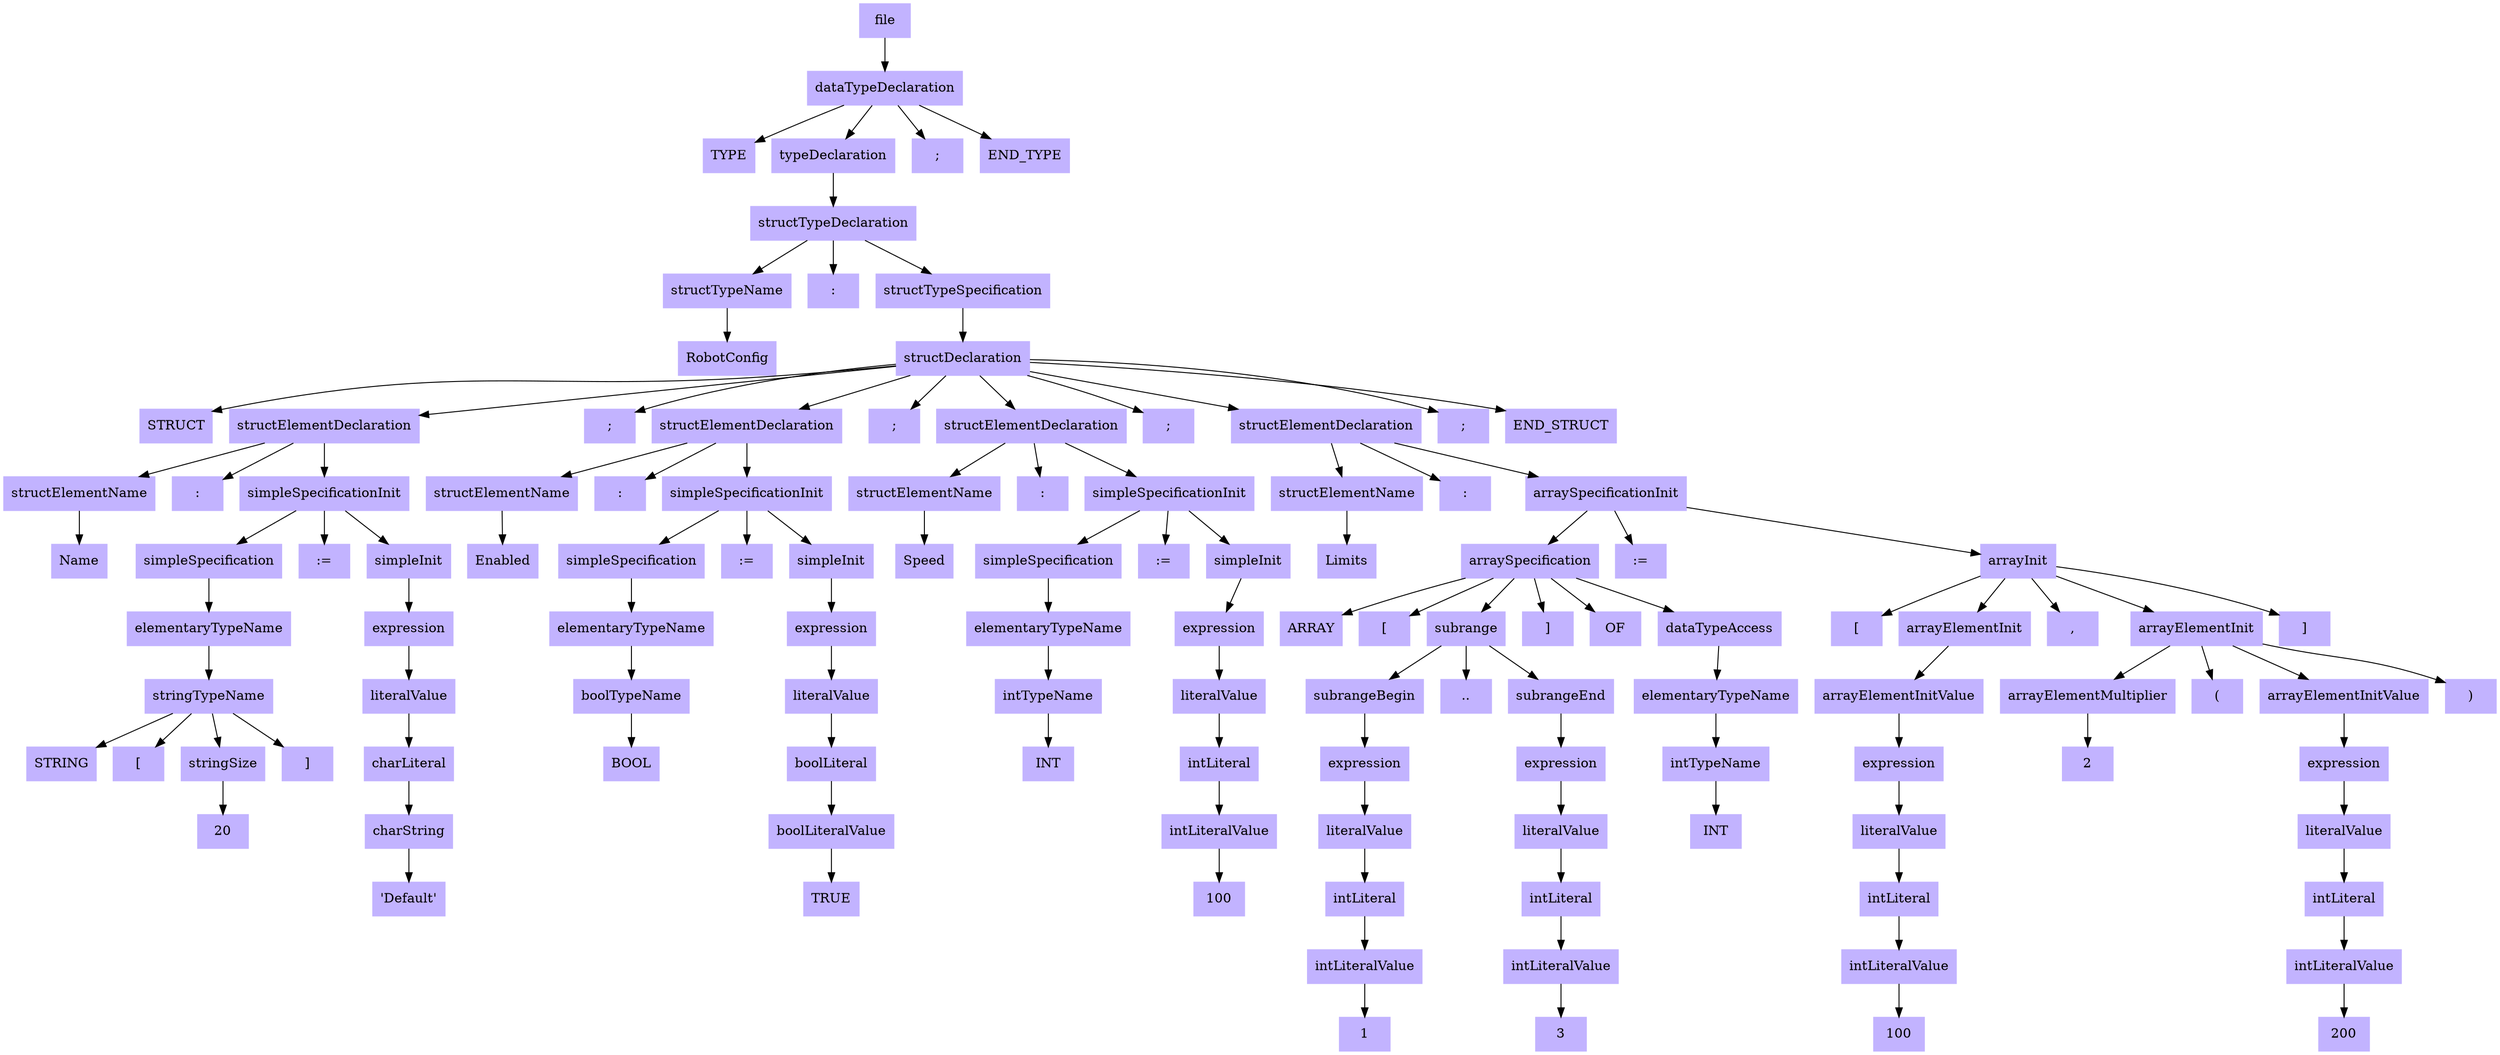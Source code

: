 digraph ParseTree {
node [shape=box, style=filled, color=".7 .3 1.0"];
node0 [label="file"];
node1 [label="dataTypeDeclaration"];
node0 -> node1;
node2 [label="TYPE"];
node1 -> node2;
node3 [label="typeDeclaration"];
node1 -> node3;
node4 [label="structTypeDeclaration"];
node3 -> node4;
node5 [label="structTypeName"];
node4 -> node5;
node6 [label="RobotConfig"];
node5 -> node6;
node7 [label=":"];
node4 -> node7;
node8 [label="structTypeSpecification"];
node4 -> node8;
node9 [label="structDeclaration"];
node8 -> node9;
node10 [label="STRUCT"];
node9 -> node10;
node11 [label="structElementDeclaration"];
node9 -> node11;
node12 [label="structElementName"];
node11 -> node12;
node13 [label="Name"];
node12 -> node13;
node14 [label=":"];
node11 -> node14;
node15 [label="simpleSpecificationInit"];
node11 -> node15;
node16 [label="simpleSpecification"];
node15 -> node16;
node17 [label="elementaryTypeName"];
node16 -> node17;
node18 [label="stringTypeName"];
node17 -> node18;
node19 [label="STRING"];
node18 -> node19;
node20 [label="["];
node18 -> node20;
node21 [label="stringSize"];
node18 -> node21;
node22 [label="20"];
node21 -> node22;
node23 [label="]"];
node18 -> node23;
node24 [label=":="];
node15 -> node24;
node25 [label="simpleInit"];
node15 -> node25;
node26 [label="expression"];
node25 -> node26;
node27 [label="literalValue"];
node26 -> node27;
node28 [label="charLiteral"];
node27 -> node28;
node29 [label="charString"];
node28 -> node29;
node30 [label="'Default'"];
node29 -> node30;
node31 [label=";"];
node9 -> node31;
node32 [label="structElementDeclaration"];
node9 -> node32;
node33 [label="structElementName"];
node32 -> node33;
node34 [label="Enabled"];
node33 -> node34;
node35 [label=":"];
node32 -> node35;
node36 [label="simpleSpecificationInit"];
node32 -> node36;
node37 [label="simpleSpecification"];
node36 -> node37;
node38 [label="elementaryTypeName"];
node37 -> node38;
node39 [label="boolTypeName"];
node38 -> node39;
node40 [label="BOOL"];
node39 -> node40;
node41 [label=":="];
node36 -> node41;
node42 [label="simpleInit"];
node36 -> node42;
node43 [label="expression"];
node42 -> node43;
node44 [label="literalValue"];
node43 -> node44;
node45 [label="boolLiteral"];
node44 -> node45;
node46 [label="boolLiteralValue"];
node45 -> node46;
node47 [label="TRUE"];
node46 -> node47;
node48 [label=";"];
node9 -> node48;
node49 [label="structElementDeclaration"];
node9 -> node49;
node50 [label="structElementName"];
node49 -> node50;
node51 [label="Speed"];
node50 -> node51;
node52 [label=":"];
node49 -> node52;
node53 [label="simpleSpecificationInit"];
node49 -> node53;
node54 [label="simpleSpecification"];
node53 -> node54;
node55 [label="elementaryTypeName"];
node54 -> node55;
node56 [label="intTypeName"];
node55 -> node56;
node57 [label="INT"];
node56 -> node57;
node58 [label=":="];
node53 -> node58;
node59 [label="simpleInit"];
node53 -> node59;
node60 [label="expression"];
node59 -> node60;
node61 [label="literalValue"];
node60 -> node61;
node62 [label="intLiteral"];
node61 -> node62;
node63 [label="intLiteralValue"];
node62 -> node63;
node64 [label="100"];
node63 -> node64;
node65 [label=";"];
node9 -> node65;
node66 [label="structElementDeclaration"];
node9 -> node66;
node67 [label="structElementName"];
node66 -> node67;
node68 [label="Limits"];
node67 -> node68;
node69 [label=":"];
node66 -> node69;
node70 [label="arraySpecificationInit"];
node66 -> node70;
node71 [label="arraySpecification"];
node70 -> node71;
node72 [label="ARRAY"];
node71 -> node72;
node73 [label="["];
node71 -> node73;
node74 [label="subrange"];
node71 -> node74;
node75 [label="subrangeBegin"];
node74 -> node75;
node76 [label="expression"];
node75 -> node76;
node77 [label="literalValue"];
node76 -> node77;
node78 [label="intLiteral"];
node77 -> node78;
node79 [label="intLiteralValue"];
node78 -> node79;
node80 [label="1"];
node79 -> node80;
node81 [label=".."];
node74 -> node81;
node82 [label="subrangeEnd"];
node74 -> node82;
node83 [label="expression"];
node82 -> node83;
node84 [label="literalValue"];
node83 -> node84;
node85 [label="intLiteral"];
node84 -> node85;
node86 [label="intLiteralValue"];
node85 -> node86;
node87 [label="3"];
node86 -> node87;
node88 [label="]"];
node71 -> node88;
node89 [label="OF"];
node71 -> node89;
node90 [label="dataTypeAccess"];
node71 -> node90;
node91 [label="elementaryTypeName"];
node90 -> node91;
node92 [label="intTypeName"];
node91 -> node92;
node93 [label="INT"];
node92 -> node93;
node94 [label=":="];
node70 -> node94;
node95 [label="arrayInit"];
node70 -> node95;
node96 [label="["];
node95 -> node96;
node97 [label="arrayElementInit"];
node95 -> node97;
node98 [label="arrayElementInitValue"];
node97 -> node98;
node99 [label="expression"];
node98 -> node99;
node100 [label="literalValue"];
node99 -> node100;
node101 [label="intLiteral"];
node100 -> node101;
node102 [label="intLiteralValue"];
node101 -> node102;
node103 [label="100"];
node102 -> node103;
node104 [label=","];
node95 -> node104;
node105 [label="arrayElementInit"];
node95 -> node105;
node106 [label="arrayElementMultiplier"];
node105 -> node106;
node107 [label="2"];
node106 -> node107;
node108 [label="("];
node105 -> node108;
node109 [label="arrayElementInitValue"];
node105 -> node109;
node110 [label="expression"];
node109 -> node110;
node111 [label="literalValue"];
node110 -> node111;
node112 [label="intLiteral"];
node111 -> node112;
node113 [label="intLiteralValue"];
node112 -> node113;
node114 [label="200"];
node113 -> node114;
node115 [label=")"];
node105 -> node115;
node116 [label="]"];
node95 -> node116;
node117 [label=";"];
node9 -> node117;
node118 [label="END_STRUCT"];
node9 -> node118;
node119 [label=";"];
node1 -> node119;
node120 [label="END_TYPE"];
node1 -> node120;
}
